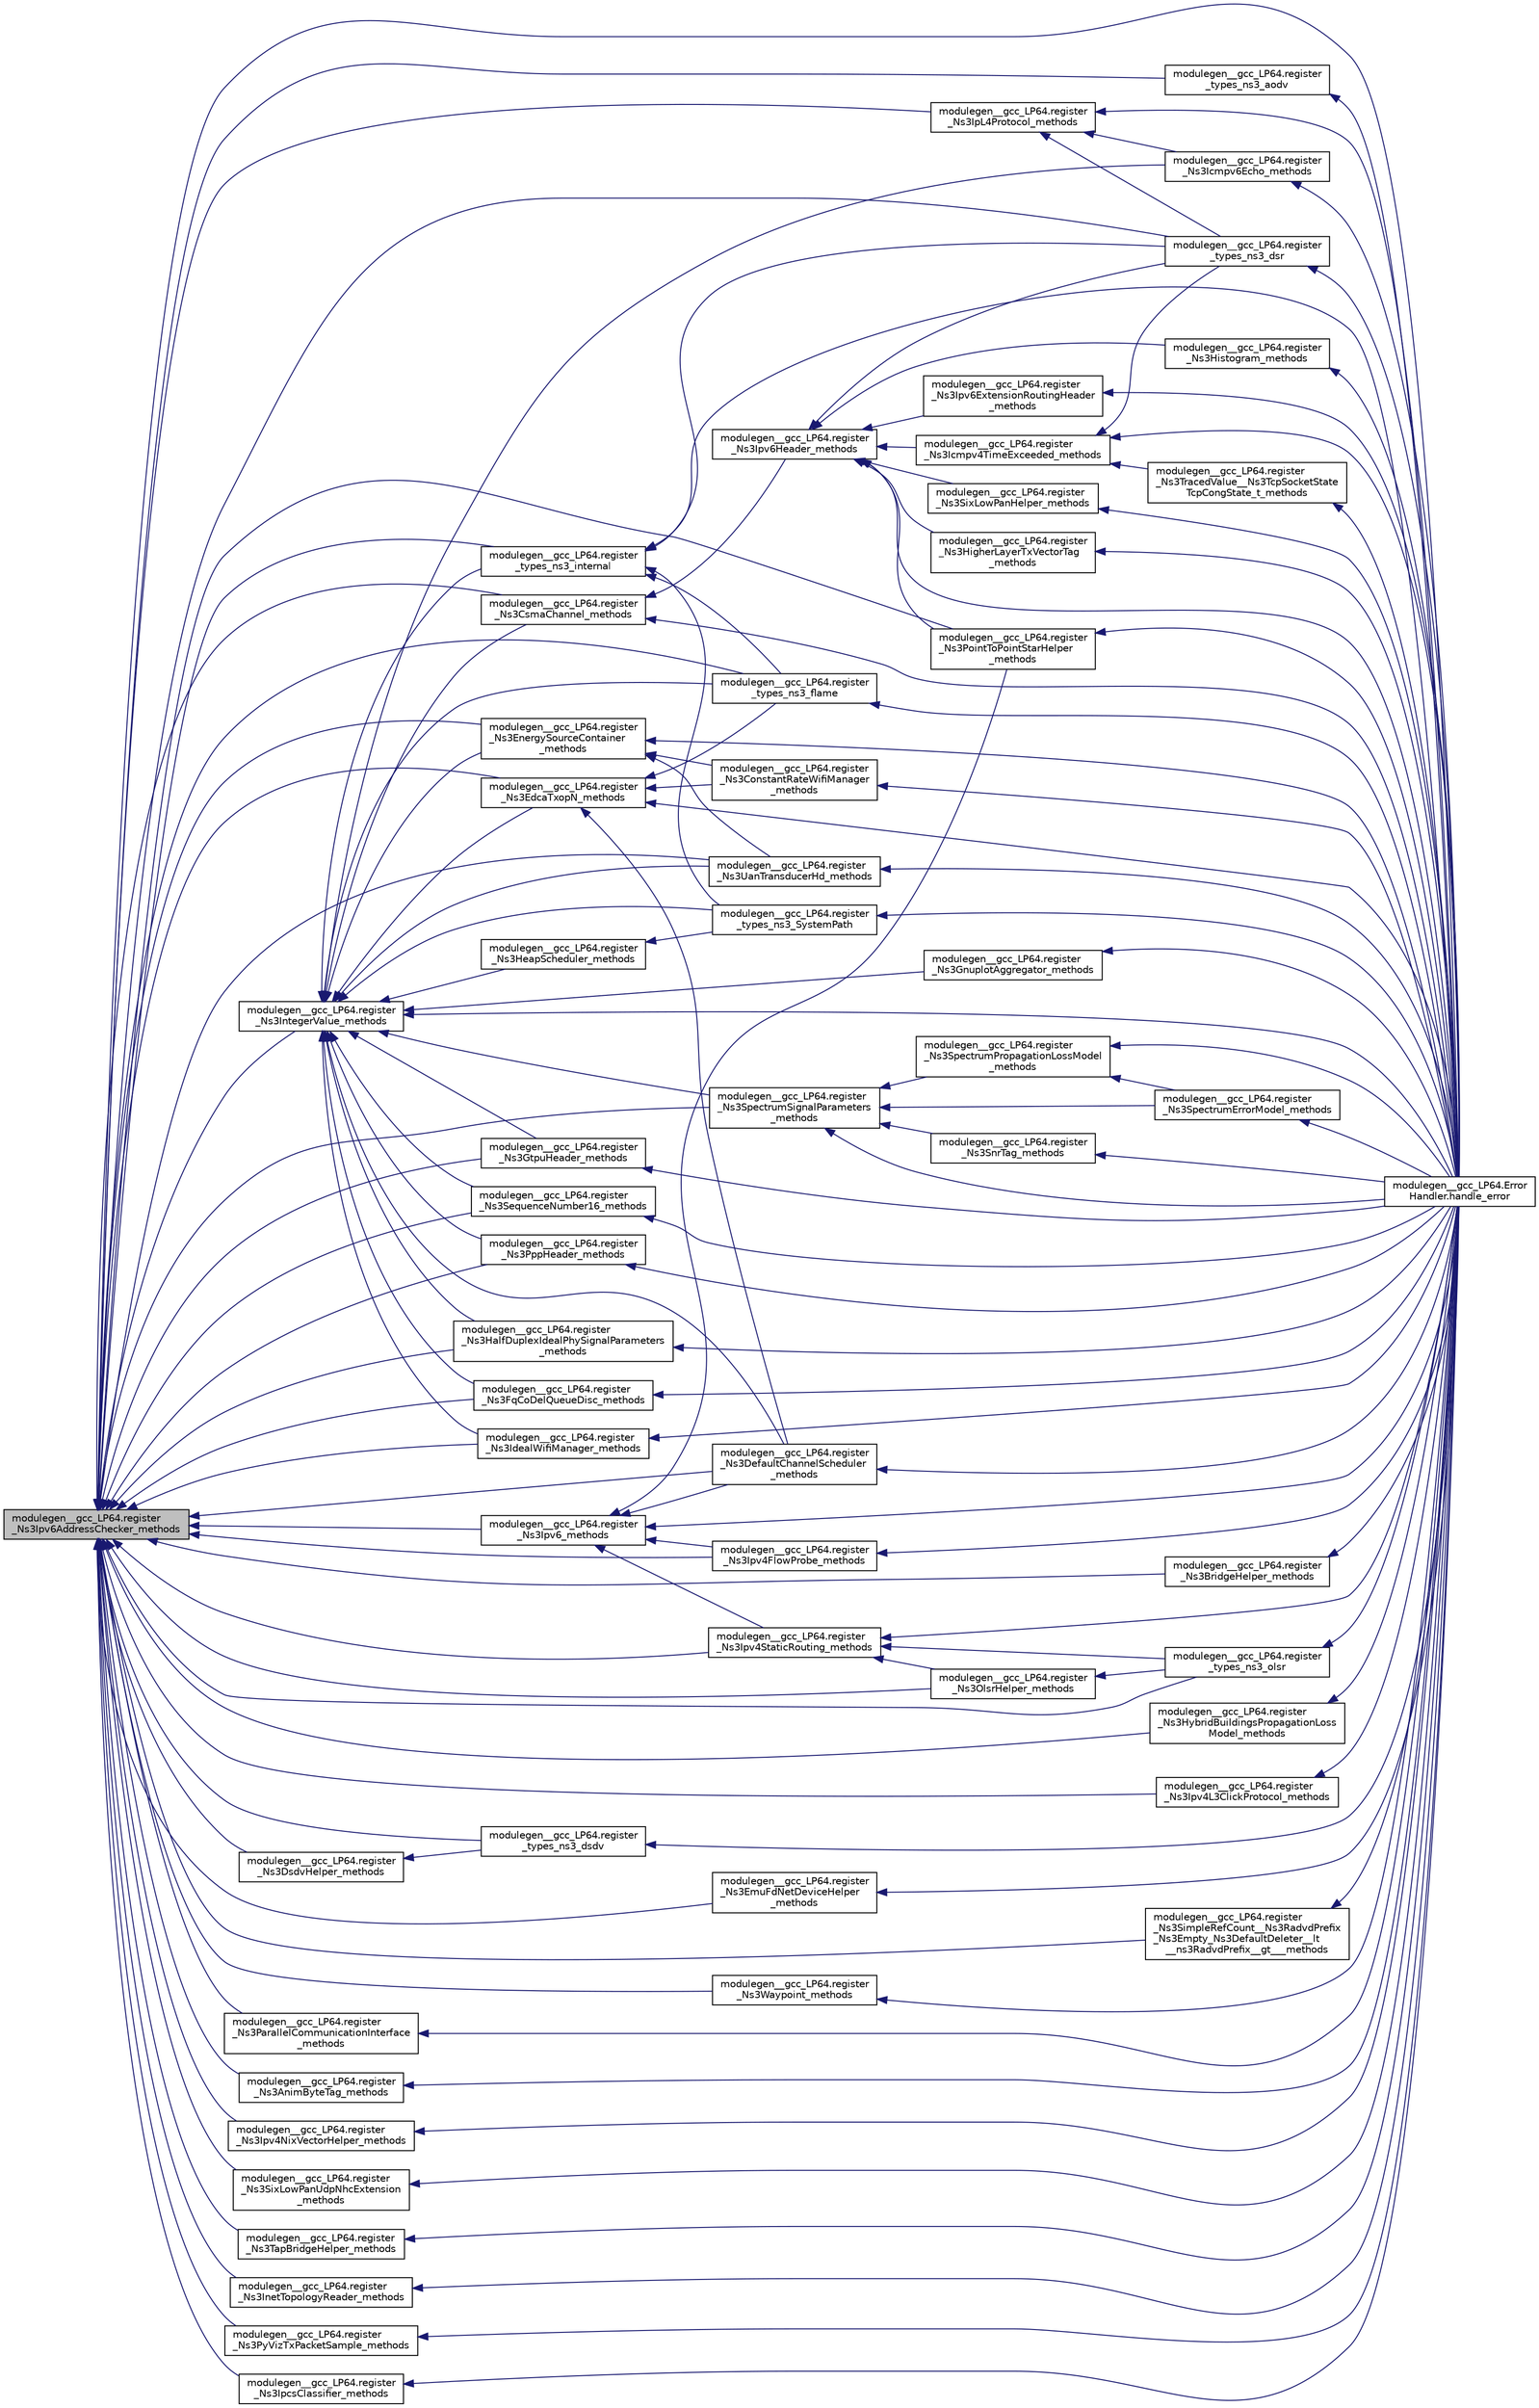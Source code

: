 digraph "modulegen__gcc_LP64.register_Ns3Ipv6AddressChecker_methods"
{
  edge [fontname="Helvetica",fontsize="10",labelfontname="Helvetica",labelfontsize="10"];
  node [fontname="Helvetica",fontsize="10",shape=record];
  rankdir="LR";
  Node1 [label="modulegen__gcc_LP64.register\l_Ns3Ipv6AddressChecker_methods",height=0.2,width=0.4,color="black", fillcolor="grey75", style="filled", fontcolor="black"];
  Node1 -> Node2 [dir="back",color="midnightblue",fontsize="10",style="solid"];
  Node2 [label="modulegen__gcc_LP64.register\l_types_ns3_aodv",height=0.2,width=0.4,color="black", fillcolor="white", style="filled",URL="$db/dbb/namespacemodulegen____gcc__LP64.html#a5df6bc36e8f7dd9aa8415fcd18b1264b"];
  Node2 -> Node3 [dir="back",color="midnightblue",fontsize="10",style="solid"];
  Node3 [label="modulegen__gcc_LP64.Error\lHandler.handle_error",height=0.2,width=0.4,color="black", fillcolor="white", style="filled",URL="$df/d38/classmodulegen____gcc__LP64_1_1ErrorHandler.html#ae861af2ccf0c7d1732eb52c22d89f8fd"];
  Node1 -> Node4 [dir="back",color="midnightblue",fontsize="10",style="solid"];
  Node4 [label="modulegen__gcc_LP64.register\l_types_ns3_internal",height=0.2,width=0.4,color="black", fillcolor="white", style="filled",URL="$db/dbb/namespacemodulegen____gcc__LP64.html#aa5591cd0831727624dde86d56333dc35"];
  Node4 -> Node3 [dir="back",color="midnightblue",fontsize="10",style="solid"];
  Node4 -> Node5 [dir="back",color="midnightblue",fontsize="10",style="solid"];
  Node5 [label="modulegen__gcc_LP64.register\l_types_ns3_SystemPath",height=0.2,width=0.4,color="black", fillcolor="white", style="filled",URL="$db/dbb/namespacemodulegen____gcc__LP64.html#a5efceb696a814981c99c36a87fcfaa75"];
  Node5 -> Node3 [dir="back",color="midnightblue",fontsize="10",style="solid"];
  Node4 -> Node6 [dir="back",color="midnightblue",fontsize="10",style="solid"];
  Node6 [label="modulegen__gcc_LP64.register\l_types_ns3_dsr",height=0.2,width=0.4,color="black", fillcolor="white", style="filled",URL="$db/dbb/namespacemodulegen____gcc__LP64.html#a96238b914c8d89466e10c074ff281344"];
  Node6 -> Node3 [dir="back",color="midnightblue",fontsize="10",style="solid"];
  Node4 -> Node7 [dir="back",color="midnightblue",fontsize="10",style="solid"];
  Node7 [label="modulegen__gcc_LP64.register\l_types_ns3_flame",height=0.2,width=0.4,color="black", fillcolor="white", style="filled",URL="$db/dbb/namespacemodulegen____gcc__LP64.html#a0c0e3c1249cadb3ceda60aee63e39192"];
  Node7 -> Node3 [dir="back",color="midnightblue",fontsize="10",style="solid"];
  Node1 -> Node8 [dir="back",color="midnightblue",fontsize="10",style="solid"];
  Node8 [label="modulegen__gcc_LP64.register\l_Ns3IntegerValue_methods",height=0.2,width=0.4,color="black", fillcolor="white", style="filled",URL="$db/dbb/namespacemodulegen____gcc__LP64.html#ab05afb2ecfb81af7b17cc3baf06fce54"];
  Node8 -> Node4 [dir="back",color="midnightblue",fontsize="10",style="solid"];
  Node8 -> Node5 [dir="back",color="midnightblue",fontsize="10",style="solid"];
  Node8 -> Node9 [dir="back",color="midnightblue",fontsize="10",style="solid"];
  Node9 [label="modulegen__gcc_LP64.register\l_Ns3HeapScheduler_methods",height=0.2,width=0.4,color="black", fillcolor="white", style="filled",URL="$db/dbb/namespacemodulegen____gcc__LP64.html#a596c93ea2e640752a2cf8688bb768e11"];
  Node9 -> Node5 [dir="back",color="midnightblue",fontsize="10",style="solid"];
  Node8 -> Node3 [dir="back",color="midnightblue",fontsize="10",style="solid"];
  Node8 -> Node10 [dir="back",color="midnightblue",fontsize="10",style="solid"];
  Node10 [label="modulegen__gcc_LP64.register\l_Ns3CsmaChannel_methods",height=0.2,width=0.4,color="black", fillcolor="white", style="filled",URL="$db/dbb/namespacemodulegen____gcc__LP64.html#a931182772500ad32039d3978e60fc360"];
  Node10 -> Node3 [dir="back",color="midnightblue",fontsize="10",style="solid"];
  Node10 -> Node11 [dir="back",color="midnightblue",fontsize="10",style="solid"];
  Node11 [label="modulegen__gcc_LP64.register\l_Ns3Ipv6Header_methods",height=0.2,width=0.4,color="black", fillcolor="white", style="filled",URL="$db/dbb/namespacemodulegen____gcc__LP64.html#a3bf4c1735120b6da054ad14ebaa7c850"];
  Node11 -> Node3 [dir="back",color="midnightblue",fontsize="10",style="solid"];
  Node11 -> Node6 [dir="back",color="midnightblue",fontsize="10",style="solid"];
  Node11 -> Node12 [dir="back",color="midnightblue",fontsize="10",style="solid"];
  Node12 [label="modulegen__gcc_LP64.register\l_Ns3Icmpv4TimeExceeded_methods",height=0.2,width=0.4,color="black", fillcolor="white", style="filled",URL="$db/dbb/namespacemodulegen____gcc__LP64.html#aa53916451f16b601e3e9b416b72d8a9c"];
  Node12 -> Node6 [dir="back",color="midnightblue",fontsize="10",style="solid"];
  Node12 -> Node3 [dir="back",color="midnightblue",fontsize="10",style="solid"];
  Node12 -> Node13 [dir="back",color="midnightblue",fontsize="10",style="solid"];
  Node13 [label="modulegen__gcc_LP64.register\l_Ns3TracedValue__Ns3TcpSocketState\lTcpCongState_t_methods",height=0.2,width=0.4,color="black", fillcolor="white", style="filled",URL="$db/dbb/namespacemodulegen____gcc__LP64.html#aa79cae88eaea857579df6e1e77ee0e9f"];
  Node13 -> Node3 [dir="back",color="midnightblue",fontsize="10",style="solid"];
  Node11 -> Node14 [dir="back",color="midnightblue",fontsize="10",style="solid"];
  Node14 [label="modulegen__gcc_LP64.register\l_Ns3Histogram_methods",height=0.2,width=0.4,color="black", fillcolor="white", style="filled",URL="$db/dbb/namespacemodulegen____gcc__LP64.html#a1c954bcebbf4f39e744972bd97837a19"];
  Node14 -> Node3 [dir="back",color="midnightblue",fontsize="10",style="solid"];
  Node11 -> Node15 [dir="back",color="midnightblue",fontsize="10",style="solid"];
  Node15 [label="modulegen__gcc_LP64.register\l_Ns3Ipv6ExtensionRoutingHeader\l_methods",height=0.2,width=0.4,color="black", fillcolor="white", style="filled",URL="$db/dbb/namespacemodulegen____gcc__LP64.html#a587188161e2d082996bdfc8cde91589a"];
  Node15 -> Node3 [dir="back",color="midnightblue",fontsize="10",style="solid"];
  Node11 -> Node16 [dir="back",color="midnightblue",fontsize="10",style="solid"];
  Node16 [label="modulegen__gcc_LP64.register\l_Ns3PointToPointStarHelper\l_methods",height=0.2,width=0.4,color="black", fillcolor="white", style="filled",URL="$db/dbb/namespacemodulegen____gcc__LP64.html#a60a5b528b355b91fbc7711812e88ddb5"];
  Node16 -> Node3 [dir="back",color="midnightblue",fontsize="10",style="solid"];
  Node11 -> Node17 [dir="back",color="midnightblue",fontsize="10",style="solid"];
  Node17 [label="modulegen__gcc_LP64.register\l_Ns3SixLowPanHelper_methods",height=0.2,width=0.4,color="black", fillcolor="white", style="filled",URL="$db/dbb/namespacemodulegen____gcc__LP64.html#a970fa3e779fda455602aa76205ff485c"];
  Node17 -> Node3 [dir="back",color="midnightblue",fontsize="10",style="solid"];
  Node11 -> Node18 [dir="back",color="midnightblue",fontsize="10",style="solid"];
  Node18 [label="modulegen__gcc_LP64.register\l_Ns3HigherLayerTxVectorTag\l_methods",height=0.2,width=0.4,color="black", fillcolor="white", style="filled",URL="$db/dbb/namespacemodulegen____gcc__LP64.html#a2efb27e8a320024b3aedc35ce99f9246"];
  Node18 -> Node3 [dir="back",color="midnightblue",fontsize="10",style="solid"];
  Node8 -> Node19 [dir="back",color="midnightblue",fontsize="10",style="solid"];
  Node19 [label="modulegen__gcc_LP64.register\l_Ns3EnergySourceContainer\l_methods",height=0.2,width=0.4,color="black", fillcolor="white", style="filled",URL="$db/dbb/namespacemodulegen____gcc__LP64.html#a40ac4bd8c5c85d6179db85ab33e7601d"];
  Node19 -> Node3 [dir="back",color="midnightblue",fontsize="10",style="solid"];
  Node19 -> Node20 [dir="back",color="midnightblue",fontsize="10",style="solid"];
  Node20 [label="modulegen__gcc_LP64.register\l_Ns3UanTransducerHd_methods",height=0.2,width=0.4,color="black", fillcolor="white", style="filled",URL="$db/dbb/namespacemodulegen____gcc__LP64.html#a69dafbfca1538ae2326c56222034faf6"];
  Node20 -> Node3 [dir="back",color="midnightblue",fontsize="10",style="solid"];
  Node19 -> Node21 [dir="back",color="midnightblue",fontsize="10",style="solid"];
  Node21 [label="modulegen__gcc_LP64.register\l_Ns3ConstantRateWifiManager\l_methods",height=0.2,width=0.4,color="black", fillcolor="white", style="filled",URL="$db/dbb/namespacemodulegen____gcc__LP64.html#abd2fd3d9f370716a71ede9adbf3986d5"];
  Node21 -> Node3 [dir="back",color="midnightblue",fontsize="10",style="solid"];
  Node8 -> Node22 [dir="back",color="midnightblue",fontsize="10",style="solid"];
  Node22 [label="modulegen__gcc_LP64.register\l_Ns3Icmpv6Echo_methods",height=0.2,width=0.4,color="black", fillcolor="white", style="filled",URL="$db/dbb/namespacemodulegen____gcc__LP64.html#a6c007e7258fd9ab6926998553cb4c279"];
  Node22 -> Node3 [dir="back",color="midnightblue",fontsize="10",style="solid"];
  Node8 -> Node23 [dir="back",color="midnightblue",fontsize="10",style="solid"];
  Node23 [label="modulegen__gcc_LP64.register\l_Ns3SpectrumSignalParameters\l_methods",height=0.2,width=0.4,color="black", fillcolor="white", style="filled",URL="$db/dbb/namespacemodulegen____gcc__LP64.html#a08b50f9b230f113c1343b2ec29e72978"];
  Node23 -> Node3 [dir="back",color="midnightblue",fontsize="10",style="solid"];
  Node23 -> Node24 [dir="back",color="midnightblue",fontsize="10",style="solid"];
  Node24 [label="modulegen__gcc_LP64.register\l_Ns3SpectrumPropagationLossModel\l_methods",height=0.2,width=0.4,color="black", fillcolor="white", style="filled",URL="$db/dbb/namespacemodulegen____gcc__LP64.html#a8c97b2913c794b3baa8820e341d94794"];
  Node24 -> Node3 [dir="back",color="midnightblue",fontsize="10",style="solid"];
  Node24 -> Node25 [dir="back",color="midnightblue",fontsize="10",style="solid"];
  Node25 [label="modulegen__gcc_LP64.register\l_Ns3SpectrumErrorModel_methods",height=0.2,width=0.4,color="black", fillcolor="white", style="filled",URL="$db/dbb/namespacemodulegen____gcc__LP64.html#a456eb0844338fb819630cdb7edcc15c8"];
  Node25 -> Node3 [dir="back",color="midnightblue",fontsize="10",style="solid"];
  Node23 -> Node25 [dir="back",color="midnightblue",fontsize="10",style="solid"];
  Node23 -> Node26 [dir="back",color="midnightblue",fontsize="10",style="solid"];
  Node26 [label="modulegen__gcc_LP64.register\l_Ns3SnrTag_methods",height=0.2,width=0.4,color="black", fillcolor="white", style="filled",URL="$db/dbb/namespacemodulegen____gcc__LP64.html#a7f19d56f018e74a24eda8c7c7a44e8ad"];
  Node26 -> Node3 [dir="back",color="midnightblue",fontsize="10",style="solid"];
  Node8 -> Node27 [dir="back",color="midnightblue",fontsize="10",style="solid"];
  Node27 [label="modulegen__gcc_LP64.register\l_Ns3GtpuHeader_methods",height=0.2,width=0.4,color="black", fillcolor="white", style="filled",URL="$db/dbb/namespacemodulegen____gcc__LP64.html#a43619c5f98ae220fd1611c1ae708171b"];
  Node27 -> Node3 [dir="back",color="midnightblue",fontsize="10",style="solid"];
  Node8 -> Node7 [dir="back",color="midnightblue",fontsize="10",style="solid"];
  Node8 -> Node28 [dir="back",color="midnightblue",fontsize="10",style="solid"];
  Node28 [label="modulegen__gcc_LP64.register\l_Ns3EdcaTxopN_methods",height=0.2,width=0.4,color="black", fillcolor="white", style="filled",URL="$db/dbb/namespacemodulegen____gcc__LP64.html#a9348f89f88884db928d00d4b1f02fa4b"];
  Node28 -> Node7 [dir="back",color="midnightblue",fontsize="10",style="solid"];
  Node28 -> Node3 [dir="back",color="midnightblue",fontsize="10",style="solid"];
  Node28 -> Node29 [dir="back",color="midnightblue",fontsize="10",style="solid"];
  Node29 [label="modulegen__gcc_LP64.register\l_Ns3DefaultChannelScheduler\l_methods",height=0.2,width=0.4,color="black", fillcolor="white", style="filled",URL="$db/dbb/namespacemodulegen____gcc__LP64.html#a1d62c6d85417c5bcedc99f3d1ef0f895"];
  Node29 -> Node3 [dir="back",color="midnightblue",fontsize="10",style="solid"];
  Node28 -> Node21 [dir="back",color="midnightblue",fontsize="10",style="solid"];
  Node8 -> Node30 [dir="back",color="midnightblue",fontsize="10",style="solid"];
  Node30 [label="modulegen__gcc_LP64.register\l_Ns3SequenceNumber16_methods",height=0.2,width=0.4,color="black", fillcolor="white", style="filled",URL="$db/dbb/namespacemodulegen____gcc__LP64.html#ac0ebb4651c60ef3ea2b6198c239cc357"];
  Node30 -> Node3 [dir="back",color="midnightblue",fontsize="10",style="solid"];
  Node8 -> Node31 [dir="back",color="midnightblue",fontsize="10",style="solid"];
  Node31 [label="modulegen__gcc_LP64.register\l_Ns3PppHeader_methods",height=0.2,width=0.4,color="black", fillcolor="white", style="filled",URL="$db/dbb/namespacemodulegen____gcc__LP64.html#a61f7c834d611f24cf077888297f647d1"];
  Node31 -> Node3 [dir="back",color="midnightblue",fontsize="10",style="solid"];
  Node8 -> Node32 [dir="back",color="midnightblue",fontsize="10",style="solid"];
  Node32 [label="modulegen__gcc_LP64.register\l_Ns3HalfDuplexIdealPhySignalParameters\l_methods",height=0.2,width=0.4,color="black", fillcolor="white", style="filled",URL="$db/dbb/namespacemodulegen____gcc__LP64.html#a251f8496c3f6de9d5547fd36c9697143"];
  Node32 -> Node3 [dir="back",color="midnightblue",fontsize="10",style="solid"];
  Node8 -> Node33 [dir="back",color="midnightblue",fontsize="10",style="solid"];
  Node33 [label="modulegen__gcc_LP64.register\l_Ns3GnuplotAggregator_methods",height=0.2,width=0.4,color="black", fillcolor="white", style="filled",URL="$db/dbb/namespacemodulegen____gcc__LP64.html#aa7e06f0ed78532c12abbc99796e1a271"];
  Node33 -> Node3 [dir="back",color="midnightblue",fontsize="10",style="solid"];
  Node8 -> Node34 [dir="back",color="midnightblue",fontsize="10",style="solid"];
  Node34 [label="modulegen__gcc_LP64.register\l_Ns3FqCoDelQueueDisc_methods",height=0.2,width=0.4,color="black", fillcolor="white", style="filled",URL="$db/dbb/namespacemodulegen____gcc__LP64.html#a5d57964880eee6b22ba706d6ee94e0fb"];
  Node34 -> Node3 [dir="back",color="midnightblue",fontsize="10",style="solid"];
  Node8 -> Node20 [dir="back",color="midnightblue",fontsize="10",style="solid"];
  Node8 -> Node29 [dir="back",color="midnightblue",fontsize="10",style="solid"];
  Node8 -> Node35 [dir="back",color="midnightblue",fontsize="10",style="solid"];
  Node35 [label="modulegen__gcc_LP64.register\l_Ns3IdealWifiManager_methods",height=0.2,width=0.4,color="black", fillcolor="white", style="filled",URL="$db/dbb/namespacemodulegen____gcc__LP64.html#afbb0f962b38bcf278c4799aa78043c01"];
  Node35 -> Node3 [dir="back",color="midnightblue",fontsize="10",style="solid"];
  Node1 -> Node3 [dir="back",color="midnightblue",fontsize="10",style="solid"];
  Node1 -> Node36 [dir="back",color="midnightblue",fontsize="10",style="solid"];
  Node36 [label="modulegen__gcc_LP64.register\l_Ns3BridgeHelper_methods",height=0.2,width=0.4,color="black", fillcolor="white", style="filled",URL="$db/dbb/namespacemodulegen____gcc__LP64.html#a7a3dd80faa51c8617db59538d9084b4e"];
  Node36 -> Node3 [dir="back",color="midnightblue",fontsize="10",style="solid"];
  Node1 -> Node37 [dir="back",color="midnightblue",fontsize="10",style="solid"];
  Node37 [label="modulegen__gcc_LP64.register\l_Ns3HybridBuildingsPropagationLoss\lModel_methods",height=0.2,width=0.4,color="black", fillcolor="white", style="filled",URL="$db/dbb/namespacemodulegen____gcc__LP64.html#a014ad37b15bb95da6d3b72f6411d3340"];
  Node37 -> Node3 [dir="back",color="midnightblue",fontsize="10",style="solid"];
  Node1 -> Node38 [dir="back",color="midnightblue",fontsize="10",style="solid"];
  Node38 [label="modulegen__gcc_LP64.register\l_Ns3Ipv4L3ClickProtocol_methods",height=0.2,width=0.4,color="black", fillcolor="white", style="filled",URL="$db/dbb/namespacemodulegen____gcc__LP64.html#aa51c67ade1d2acfada00aa5f5c1128e3"];
  Node38 -> Node3 [dir="back",color="midnightblue",fontsize="10",style="solid"];
  Node1 -> Node10 [dir="back",color="midnightblue",fontsize="10",style="solid"];
  Node1 -> Node39 [dir="back",color="midnightblue",fontsize="10",style="solid"];
  Node39 [label="modulegen__gcc_LP64.register\l_Ns3Ipv6_methods",height=0.2,width=0.4,color="black", fillcolor="white", style="filled",URL="$db/dbb/namespacemodulegen____gcc__LP64.html#a088193b37f926430eb00981681c4dced"];
  Node39 -> Node3 [dir="back",color="midnightblue",fontsize="10",style="solid"];
  Node39 -> Node40 [dir="back",color="midnightblue",fontsize="10",style="solid"];
  Node40 [label="modulegen__gcc_LP64.register\l_Ns3Ipv4FlowProbe_methods",height=0.2,width=0.4,color="black", fillcolor="white", style="filled",URL="$db/dbb/namespacemodulegen____gcc__LP64.html#a12862f971ba924c3298db6de6626b493"];
  Node40 -> Node3 [dir="back",color="midnightblue",fontsize="10",style="solid"];
  Node39 -> Node41 [dir="back",color="midnightblue",fontsize="10",style="solid"];
  Node41 [label="modulegen__gcc_LP64.register\l_Ns3Ipv4StaticRouting_methods",height=0.2,width=0.4,color="black", fillcolor="white", style="filled",URL="$db/dbb/namespacemodulegen____gcc__LP64.html#a21adad4e1d1b03391c710eb383d25090"];
  Node41 -> Node3 [dir="back",color="midnightblue",fontsize="10",style="solid"];
  Node41 -> Node42 [dir="back",color="midnightblue",fontsize="10",style="solid"];
  Node42 [label="modulegen__gcc_LP64.register\l_types_ns3_olsr",height=0.2,width=0.4,color="black", fillcolor="white", style="filled",URL="$db/dbb/namespacemodulegen____gcc__LP64.html#ae56deb90c9eb4dcf33b0c89e69e2b87b"];
  Node42 -> Node3 [dir="back",color="midnightblue",fontsize="10",style="solid"];
  Node41 -> Node43 [dir="back",color="midnightblue",fontsize="10",style="solid"];
  Node43 [label="modulegen__gcc_LP64.register\l_Ns3OlsrHelper_methods",height=0.2,width=0.4,color="black", fillcolor="white", style="filled",URL="$db/dbb/namespacemodulegen____gcc__LP64.html#ab4f250f175376d92d01b0087a4371d46"];
  Node43 -> Node42 [dir="back",color="midnightblue",fontsize="10",style="solid"];
  Node39 -> Node16 [dir="back",color="midnightblue",fontsize="10",style="solid"];
  Node39 -> Node29 [dir="back",color="midnightblue",fontsize="10",style="solid"];
  Node1 -> Node44 [dir="back",color="midnightblue",fontsize="10",style="solid"];
  Node44 [label="modulegen__gcc_LP64.register\l_types_ns3_dsdv",height=0.2,width=0.4,color="black", fillcolor="white", style="filled",URL="$db/dbb/namespacemodulegen____gcc__LP64.html#ae9b8c627c6619946068e27d35649e380"];
  Node44 -> Node3 [dir="back",color="midnightblue",fontsize="10",style="solid"];
  Node1 -> Node45 [dir="back",color="midnightblue",fontsize="10",style="solid"];
  Node45 [label="modulegen__gcc_LP64.register\l_Ns3DsdvHelper_methods",height=0.2,width=0.4,color="black", fillcolor="white", style="filled",URL="$db/dbb/namespacemodulegen____gcc__LP64.html#a196d31b4357d09144cc1e47cd09a59ee"];
  Node45 -> Node44 [dir="back",color="midnightblue",fontsize="10",style="solid"];
  Node1 -> Node6 [dir="back",color="midnightblue",fontsize="10",style="solid"];
  Node1 -> Node46 [dir="back",color="midnightblue",fontsize="10",style="solid"];
  Node46 [label="modulegen__gcc_LP64.register\l_Ns3IpL4Protocol_methods",height=0.2,width=0.4,color="black", fillcolor="white", style="filled",URL="$db/dbb/namespacemodulegen____gcc__LP64.html#a1a9ea2d7bf37cb309b76db80e31ca669"];
  Node46 -> Node6 [dir="back",color="midnightblue",fontsize="10",style="solid"];
  Node46 -> Node3 [dir="back",color="midnightblue",fontsize="10",style="solid"];
  Node46 -> Node22 [dir="back",color="midnightblue",fontsize="10",style="solid"];
  Node1 -> Node19 [dir="back",color="midnightblue",fontsize="10",style="solid"];
  Node1 -> Node47 [dir="back",color="midnightblue",fontsize="10",style="solid"];
  Node47 [label="modulegen__gcc_LP64.register\l_Ns3EmuFdNetDeviceHelper\l_methods",height=0.2,width=0.4,color="black", fillcolor="white", style="filled",URL="$db/dbb/namespacemodulegen____gcc__LP64.html#a1d7d310497e0f0dca75a0bddc6dc0bf4"];
  Node47 -> Node3 [dir="back",color="midnightblue",fontsize="10",style="solid"];
  Node1 -> Node40 [dir="back",color="midnightblue",fontsize="10",style="solid"];
  Node1 -> Node41 [dir="back",color="midnightblue",fontsize="10",style="solid"];
  Node1 -> Node48 [dir="back",color="midnightblue",fontsize="10",style="solid"];
  Node48 [label="modulegen__gcc_LP64.register\l_Ns3SimpleRefCount__Ns3RadvdPrefix\l_Ns3Empty_Ns3DefaultDeleter__lt\l__ns3RadvdPrefix__gt___methods",height=0.2,width=0.4,color="black", fillcolor="white", style="filled",URL="$db/dbb/namespacemodulegen____gcc__LP64.html#ae7283bb8e17684bbb914dd54642b941d"];
  Node48 -> Node3 [dir="back",color="midnightblue",fontsize="10",style="solid"];
  Node1 -> Node23 [dir="back",color="midnightblue",fontsize="10",style="solid"];
  Node1 -> Node27 [dir="back",color="midnightblue",fontsize="10",style="solid"];
  Node1 -> Node7 [dir="back",color="midnightblue",fontsize="10",style="solid"];
  Node1 -> Node28 [dir="back",color="midnightblue",fontsize="10",style="solid"];
  Node1 -> Node49 [dir="back",color="midnightblue",fontsize="10",style="solid"];
  Node49 [label="modulegen__gcc_LP64.register\l_Ns3Waypoint_methods",height=0.2,width=0.4,color="black", fillcolor="white", style="filled",URL="$db/dbb/namespacemodulegen____gcc__LP64.html#ac0bc7f47fc4c369f06f9f4b053a9372f"];
  Node49 -> Node3 [dir="back",color="midnightblue",fontsize="10",style="solid"];
  Node1 -> Node50 [dir="back",color="midnightblue",fontsize="10",style="solid"];
  Node50 [label="modulegen__gcc_LP64.register\l_Ns3ParallelCommunicationInterface\l_methods",height=0.2,width=0.4,color="black", fillcolor="white", style="filled",URL="$db/dbb/namespacemodulegen____gcc__LP64.html#a279a599a80b1af058d5f76e278b117f3"];
  Node50 -> Node3 [dir="back",color="midnightblue",fontsize="10",style="solid"];
  Node1 -> Node51 [dir="back",color="midnightblue",fontsize="10",style="solid"];
  Node51 [label="modulegen__gcc_LP64.register\l_Ns3AnimByteTag_methods",height=0.2,width=0.4,color="black", fillcolor="white", style="filled",URL="$db/dbb/namespacemodulegen____gcc__LP64.html#a53616103304523d40e302092312a8d49"];
  Node51 -> Node3 [dir="back",color="midnightblue",fontsize="10",style="solid"];
  Node1 -> Node30 [dir="back",color="midnightblue",fontsize="10",style="solid"];
  Node1 -> Node52 [dir="back",color="midnightblue",fontsize="10",style="solid"];
  Node52 [label="modulegen__gcc_LP64.register\l_Ns3Ipv4NixVectorHelper_methods",height=0.2,width=0.4,color="black", fillcolor="white", style="filled",URL="$db/dbb/namespacemodulegen____gcc__LP64.html#a569591c4bf35ed8ed0ebe4e90115c036"];
  Node52 -> Node3 [dir="back",color="midnightblue",fontsize="10",style="solid"];
  Node1 -> Node42 [dir="back",color="midnightblue",fontsize="10",style="solid"];
  Node1 -> Node43 [dir="back",color="midnightblue",fontsize="10",style="solid"];
  Node1 -> Node31 [dir="back",color="midnightblue",fontsize="10",style="solid"];
  Node1 -> Node16 [dir="back",color="midnightblue",fontsize="10",style="solid"];
  Node1 -> Node53 [dir="back",color="midnightblue",fontsize="10",style="solid"];
  Node53 [label="modulegen__gcc_LP64.register\l_Ns3SixLowPanUdpNhcExtension\l_methods",height=0.2,width=0.4,color="black", fillcolor="white", style="filled",URL="$db/dbb/namespacemodulegen____gcc__LP64.html#adf312d44fdbcb264a99d85fbb66cc156"];
  Node53 -> Node3 [dir="back",color="midnightblue",fontsize="10",style="solid"];
  Node1 -> Node32 [dir="back",color="midnightblue",fontsize="10",style="solid"];
  Node1 -> Node54 [dir="back",color="midnightblue",fontsize="10",style="solid"];
  Node54 [label="modulegen__gcc_LP64.register\l_Ns3TapBridgeHelper_methods",height=0.2,width=0.4,color="black", fillcolor="white", style="filled",URL="$db/dbb/namespacemodulegen____gcc__LP64.html#a598eddf182e4b74b1b045d2f9431bc5b"];
  Node54 -> Node3 [dir="back",color="midnightblue",fontsize="10",style="solid"];
  Node1 -> Node55 [dir="back",color="midnightblue",fontsize="10",style="solid"];
  Node55 [label="modulegen__gcc_LP64.register\l_Ns3InetTopologyReader_methods",height=0.2,width=0.4,color="black", fillcolor="white", style="filled",URL="$db/dbb/namespacemodulegen____gcc__LP64.html#af0b2be6c39abfe900a688891b36768b8"];
  Node55 -> Node3 [dir="back",color="midnightblue",fontsize="10",style="solid"];
  Node1 -> Node34 [dir="back",color="midnightblue",fontsize="10",style="solid"];
  Node1 -> Node20 [dir="back",color="midnightblue",fontsize="10",style="solid"];
  Node1 -> Node56 [dir="back",color="midnightblue",fontsize="10",style="solid"];
  Node56 [label="modulegen__gcc_LP64.register\l_Ns3PyVizTxPacketSample_methods",height=0.2,width=0.4,color="black", fillcolor="white", style="filled",URL="$db/dbb/namespacemodulegen____gcc__LP64.html#a297fd1a3b15120649b2c8e59c02b52e4"];
  Node56 -> Node3 [dir="back",color="midnightblue",fontsize="10",style="solid"];
  Node1 -> Node29 [dir="back",color="midnightblue",fontsize="10",style="solid"];
  Node1 -> Node35 [dir="back",color="midnightblue",fontsize="10",style="solid"];
  Node1 -> Node57 [dir="back",color="midnightblue",fontsize="10",style="solid"];
  Node57 [label="modulegen__gcc_LP64.register\l_Ns3IpcsClassifier_methods",height=0.2,width=0.4,color="black", fillcolor="white", style="filled",URL="$db/dbb/namespacemodulegen____gcc__LP64.html#a5f3926788def30336a2d6367c8f9e4af"];
  Node57 -> Node3 [dir="back",color="midnightblue",fontsize="10",style="solid"];
}

